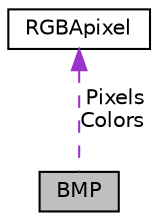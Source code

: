 digraph "BMP"
{
  edge [fontname="Helvetica",fontsize="10",labelfontname="Helvetica",labelfontsize="10"];
  node [fontname="Helvetica",fontsize="10",shape=record];
  Node1 [label="BMP",height=0.2,width=0.4,color="black", fillcolor="grey75", style="filled", fontcolor="black"];
  Node2 -> Node1 [dir="back",color="darkorchid3",fontsize="10",style="dashed",label=" Pixels\nColors" ,fontname="Helvetica"];
  Node2 [label="RGBApixel",height=0.2,width=0.4,color="black", fillcolor="white", style="filled",URL="$structRGBApixel.html"];
}
